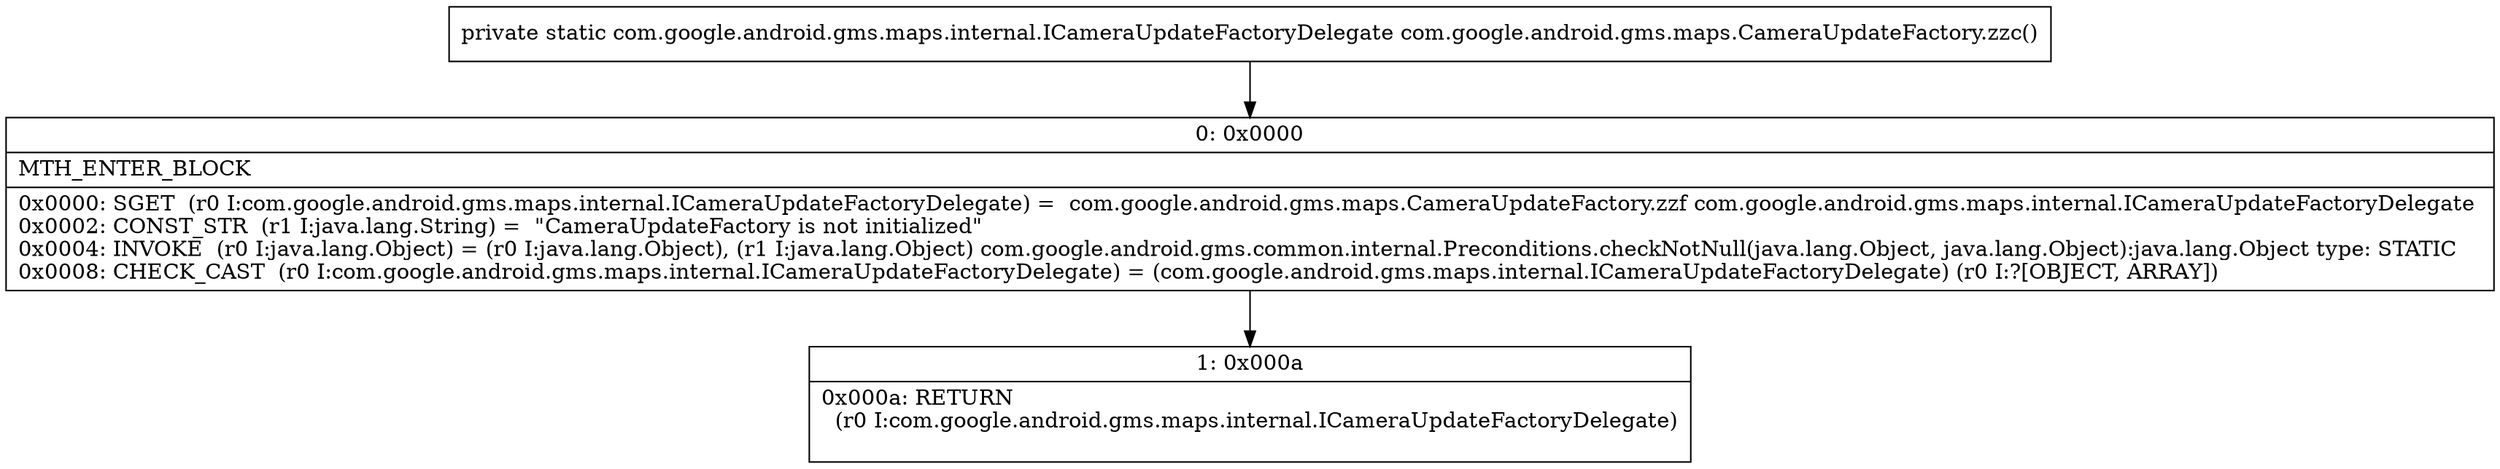 digraph "CFG forcom.google.android.gms.maps.CameraUpdateFactory.zzc()Lcom\/google\/android\/gms\/maps\/internal\/ICameraUpdateFactoryDelegate;" {
Node_0 [shape=record,label="{0\:\ 0x0000|MTH_ENTER_BLOCK\l|0x0000: SGET  (r0 I:com.google.android.gms.maps.internal.ICameraUpdateFactoryDelegate) =  com.google.android.gms.maps.CameraUpdateFactory.zzf com.google.android.gms.maps.internal.ICameraUpdateFactoryDelegate \l0x0002: CONST_STR  (r1 I:java.lang.String) =  \"CameraUpdateFactory is not initialized\" \l0x0004: INVOKE  (r0 I:java.lang.Object) = (r0 I:java.lang.Object), (r1 I:java.lang.Object) com.google.android.gms.common.internal.Preconditions.checkNotNull(java.lang.Object, java.lang.Object):java.lang.Object type: STATIC \l0x0008: CHECK_CAST  (r0 I:com.google.android.gms.maps.internal.ICameraUpdateFactoryDelegate) = (com.google.android.gms.maps.internal.ICameraUpdateFactoryDelegate) (r0 I:?[OBJECT, ARRAY]) \l}"];
Node_1 [shape=record,label="{1\:\ 0x000a|0x000a: RETURN  \l  (r0 I:com.google.android.gms.maps.internal.ICameraUpdateFactoryDelegate)\l \l}"];
MethodNode[shape=record,label="{private static com.google.android.gms.maps.internal.ICameraUpdateFactoryDelegate com.google.android.gms.maps.CameraUpdateFactory.zzc() }"];
MethodNode -> Node_0;
Node_0 -> Node_1;
}

